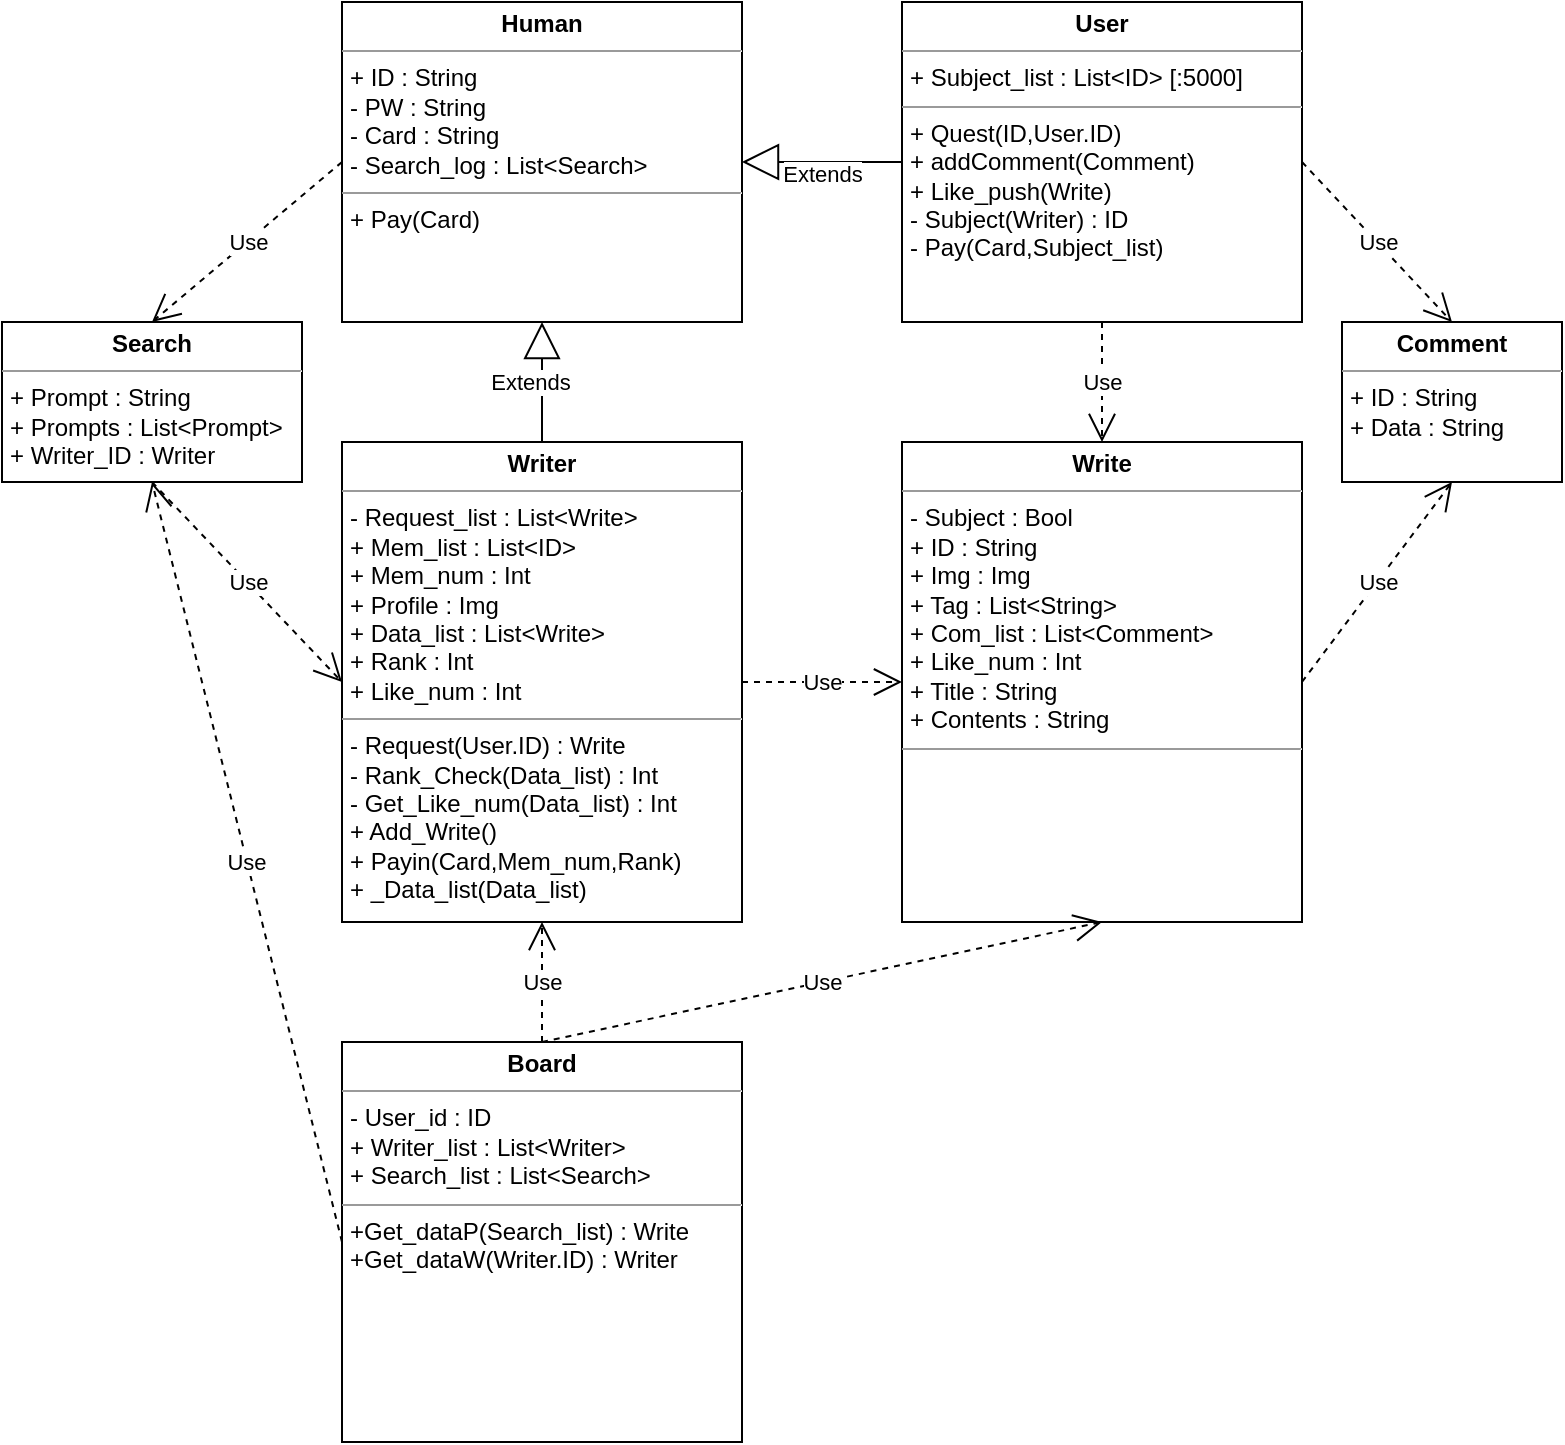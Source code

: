 <mxfile version="21.6.1" type="github">
  <diagram name="Page-1" id="c4acf3e9-155e-7222-9cf6-157b1a14988f">
    <mxGraphModel dx="28" dy="1044" grid="1" gridSize="10" guides="1" tooltips="1" connect="1" arrows="1" fold="1" page="1" pageScale="1" pageWidth="850" pageHeight="1100" background="none" math="0" shadow="0">
      <root>
        <mxCell id="0" />
        <mxCell id="1" parent="0" />
        <mxCell id="yz6DzvDI-JlZWIoidr2r-2" value="&lt;p style=&quot;margin:0px;margin-top:4px;text-align:center;&quot;&gt;&lt;b&gt;Human&lt;/b&gt;&lt;/p&gt;&lt;hr size=&quot;1&quot;&gt;&lt;p style=&quot;margin:0px;margin-left:4px;&quot;&gt;&lt;span style=&quot;background-color: initial;&quot;&gt;+ ID : String&lt;/span&gt;&lt;br&gt;&lt;/p&gt;&lt;p style=&quot;margin:0px;margin-left:4px;&quot;&gt;- PW : String&lt;/p&gt;&lt;p style=&quot;margin:0px;margin-left:4px;&quot;&gt;- Card : String&lt;/p&gt;&lt;p style=&quot;margin:0px;margin-left:4px;&quot;&gt;- Search_log : List&amp;lt;Search&amp;gt;&lt;/p&gt;&lt;hr size=&quot;1&quot;&gt;&lt;p style=&quot;margin:0px;margin-left:4px;&quot;&gt;+ Pay(Card)&lt;/p&gt;" style="verticalAlign=top;align=left;overflow=fill;fontSize=12;fontFamily=Helvetica;html=1;rounded=0;shadow=0;comic=0;labelBackgroundColor=none;strokeWidth=1" parent="1" vertex="1">
          <mxGeometry x="1040" y="200" width="200" height="160" as="geometry" />
        </mxCell>
        <mxCell id="yz6DzvDI-JlZWIoidr2r-3" value="&lt;p style=&quot;margin:0px;margin-top:4px;text-align:center;&quot;&gt;&lt;b&gt;User&lt;/b&gt;&lt;/p&gt;&lt;hr size=&quot;1&quot;&gt;&lt;p style=&quot;margin:0px;margin-left:4px;&quot;&gt;&lt;span style=&quot;background-color: initial;&quot;&gt;+ Subject_list : List&amp;lt;ID&amp;gt; [:5000]&lt;/span&gt;&lt;br&gt;&lt;/p&gt;&lt;hr size=&quot;1&quot;&gt;&lt;p style=&quot;margin:0px;margin-left:4px;&quot;&gt;+ Quest(ID,User.ID)&lt;/p&gt;&lt;p style=&quot;margin:0px;margin-left:4px;&quot;&gt;+ addComment(Comment)&lt;/p&gt;&lt;p style=&quot;margin:0px;margin-left:4px;&quot;&gt;+ Like_push(Write)&lt;/p&gt;&lt;p style=&quot;margin:0px;margin-left:4px;&quot;&gt;- Subject(Writer) : ID&lt;br&gt;&lt;/p&gt;&lt;p style=&quot;margin:0px;margin-left:4px;&quot;&gt;- Pay(Card,Subject_list)&lt;/p&gt;" style="verticalAlign=top;align=left;overflow=fill;fontSize=12;fontFamily=Helvetica;html=1;rounded=0;shadow=0;comic=0;labelBackgroundColor=none;strokeWidth=1" parent="1" vertex="1">
          <mxGeometry x="1320" y="200" width="200" height="160" as="geometry" />
        </mxCell>
        <mxCell id="yz6DzvDI-JlZWIoidr2r-4" value="&lt;p style=&quot;margin:0px;margin-top:4px;text-align:center;&quot;&gt;&lt;b&gt;Writer&lt;/b&gt;&lt;/p&gt;&lt;hr size=&quot;1&quot;&gt;&lt;p style=&quot;margin:0px;margin-left:4px;&quot;&gt;&lt;span style=&quot;background-color: initial;&quot;&gt;- Request_list : List&amp;lt;Write&amp;gt;&lt;/span&gt;&lt;/p&gt;&lt;p style=&quot;margin:0px;margin-left:4px;&quot;&gt;&lt;span style=&quot;background-color: initial;&quot;&gt;+ Mem_list : List&amp;lt;ID&amp;gt;&lt;/span&gt;&lt;/p&gt;&lt;p style=&quot;margin:0px;margin-left:4px;&quot;&gt;&lt;span style=&quot;background-color: initial;&quot;&gt;+ Mem_num : Int&lt;/span&gt;&lt;/p&gt;&lt;p style=&quot;margin:0px;margin-left:4px;&quot;&gt;&lt;span style=&quot;background-color: initial;&quot;&gt;+ Profile : Img&lt;/span&gt;&lt;/p&gt;&lt;p style=&quot;margin:0px;margin-left:4px;&quot;&gt;&lt;span style=&quot;background-color: initial;&quot;&gt;+ Data_list : List&amp;lt;Write&amp;gt;&lt;/span&gt;&lt;/p&gt;&lt;p style=&quot;margin:0px;margin-left:4px;&quot;&gt;&lt;span style=&quot;background-color: initial;&quot;&gt;+ Rank : Int&lt;/span&gt;&lt;/p&gt;&lt;p style=&quot;margin:0px;margin-left:4px;&quot;&gt;&lt;span style=&quot;background-color: initial;&quot;&gt;+ Like_num : Int&lt;/span&gt;&lt;/p&gt;&lt;hr size=&quot;1&quot;&gt;&lt;p style=&quot;margin:0px;margin-left:4px;&quot;&gt;- Request(User.ID) : Write&lt;/p&gt;&lt;p style=&quot;margin:0px;margin-left:4px;&quot;&gt;- Rank_Check(Data_list) : Int&lt;/p&gt;&lt;p style=&quot;margin:0px;margin-left:4px;&quot;&gt;- Get_Like_num(Data_list) : Int&lt;/p&gt;&lt;p style=&quot;margin:0px;margin-left:4px;&quot;&gt;+ Add_Write()&lt;/p&gt;&lt;p style=&quot;margin:0px;margin-left:4px;&quot;&gt;+ Payin(Card,Mem_num,Rank)&lt;/p&gt;&lt;p style=&quot;margin:0px;margin-left:4px;&quot;&gt;+ _Data_list(Data_list)&lt;/p&gt;" style="verticalAlign=top;align=left;overflow=fill;fontSize=12;fontFamily=Helvetica;html=1;rounded=0;shadow=0;comic=0;labelBackgroundColor=none;strokeWidth=1" parent="1" vertex="1">
          <mxGeometry x="1040" y="420" width="200" height="240" as="geometry" />
        </mxCell>
        <mxCell id="yz6DzvDI-JlZWIoidr2r-6" value="&lt;p style=&quot;margin:0px;margin-top:4px;text-align:center;&quot;&gt;&lt;b&gt;Write&lt;/b&gt;&lt;/p&gt;&lt;hr size=&quot;1&quot;&gt;&lt;p style=&quot;margin:0px;margin-left:4px;&quot;&gt;&lt;span style=&quot;background-color: initial;&quot;&gt;- Subject : Bool&lt;/span&gt;&lt;/p&gt;&lt;p style=&quot;margin:0px;margin-left:4px;&quot;&gt;&lt;span style=&quot;background-color: initial;&quot;&gt;+ ID : String&lt;/span&gt;&lt;/p&gt;&lt;p style=&quot;margin:0px;margin-left:4px;&quot;&gt;+ Img : Img&lt;/p&gt;&lt;p style=&quot;margin:0px;margin-left:4px;&quot;&gt;+ Tag : List&amp;lt;String&amp;gt;&lt;/p&gt;&lt;p style=&quot;margin:0px;margin-left:4px;&quot;&gt;+ Com_list : List&amp;lt;Comment&amp;gt;&lt;/p&gt;&lt;p style=&quot;margin:0px;margin-left:4px;&quot;&gt;+ Like_num : Int&lt;br&gt;&lt;/p&gt;&lt;p style=&quot;margin:0px;margin-left:4px;&quot;&gt;+ Title : String&lt;/p&gt;&lt;p style=&quot;margin:0px;margin-left:4px;&quot;&gt;+ Contents : String&lt;/p&gt;&lt;hr size=&quot;1&quot;&gt;&lt;p style=&quot;margin:0px;margin-left:4px;&quot;&gt;&lt;br&gt;&lt;/p&gt;" style="verticalAlign=top;align=left;overflow=fill;fontSize=12;fontFamily=Helvetica;html=1;rounded=0;shadow=0;comic=0;labelBackgroundColor=none;strokeWidth=1" parent="1" vertex="1">
          <mxGeometry x="1320" y="420" width="200" height="240" as="geometry" />
        </mxCell>
        <mxCell id="yz6DzvDI-JlZWIoidr2r-7" value="&lt;p style=&quot;margin:0px;margin-top:4px;text-align:center;&quot;&gt;&lt;b&gt;Board&lt;/b&gt;&lt;/p&gt;&lt;hr size=&quot;1&quot;&gt;&lt;p style=&quot;margin:0px;margin-left:4px;&quot;&gt;&lt;span style=&quot;background-color: initial;&quot;&gt;- User_id : ID&lt;/span&gt;&lt;/p&gt;&lt;p style=&quot;margin:0px;margin-left:4px;&quot;&gt;+ Writer_list : List&amp;lt;Writer&amp;gt;&lt;/p&gt;&lt;p style=&quot;margin:0px;margin-left:4px;&quot;&gt;+ Search_list : List&amp;lt;Search&amp;gt;&lt;/p&gt;&lt;hr size=&quot;1&quot;&gt;&lt;p style=&quot;margin:0px;margin-left:4px;&quot;&gt;+Get_dataP(Search_list) : Write&lt;/p&gt;&lt;p style=&quot;margin:0px;margin-left:4px;&quot;&gt;+Get_dataW(Writer.ID) : Writer&lt;/p&gt;" style="verticalAlign=top;align=left;overflow=fill;fontSize=12;fontFamily=Helvetica;html=1;rounded=0;shadow=0;comic=0;labelBackgroundColor=none;strokeWidth=1" parent="1" vertex="1">
          <mxGeometry x="1040" y="720" width="200" height="200" as="geometry" />
        </mxCell>
        <mxCell id="yz6DzvDI-JlZWIoidr2r-10" value="Use" style="endArrow=open;endSize=12;dashed=1;html=1;rounded=0;entryX=0;entryY=0.5;entryDx=0;entryDy=0;exitX=1;exitY=0.5;exitDx=0;exitDy=0;" parent="1" source="yz6DzvDI-JlZWIoidr2r-4" target="yz6DzvDI-JlZWIoidr2r-6" edge="1">
          <mxGeometry width="160" relative="1" as="geometry">
            <mxPoint x="1280" y="490" as="sourcePoint" />
            <mxPoint x="1380" y="844" as="targetPoint" />
          </mxGeometry>
        </mxCell>
        <mxCell id="yz6DzvDI-JlZWIoidr2r-14" value="Extends" style="endArrow=block;endSize=16;endFill=0;html=1;rounded=0;exitX=0;exitY=0.5;exitDx=0;exitDy=0;entryX=1;entryY=0.5;entryDx=0;entryDy=0;" parent="1" source="yz6DzvDI-JlZWIoidr2r-3" target="yz6DzvDI-JlZWIoidr2r-2" edge="1">
          <mxGeometry y="6" width="160" relative="1" as="geometry">
            <mxPoint x="1350" y="585" as="sourcePoint" />
            <mxPoint x="1510" y="585" as="targetPoint" />
            <mxPoint as="offset" />
          </mxGeometry>
        </mxCell>
        <mxCell id="yz6DzvDI-JlZWIoidr2r-15" value="Extends" style="endArrow=block;endSize=16;endFill=0;html=1;rounded=0;exitX=0.5;exitY=0;exitDx=0;exitDy=0;entryX=0.5;entryY=1;entryDx=0;entryDy=0;" parent="1" source="yz6DzvDI-JlZWIoidr2r-4" target="yz6DzvDI-JlZWIoidr2r-2" edge="1">
          <mxGeometry y="6" width="160" relative="1" as="geometry">
            <mxPoint x="1370" y="270" as="sourcePoint" />
            <mxPoint x="1250" y="270" as="targetPoint" />
            <mxPoint as="offset" />
          </mxGeometry>
        </mxCell>
        <mxCell id="yz6DzvDI-JlZWIoidr2r-16" value="&lt;p style=&quot;margin:0px;margin-top:4px;text-align:center;&quot;&gt;&lt;b&gt;Comment&lt;/b&gt;&lt;/p&gt;&lt;hr size=&quot;1&quot;&gt;&lt;p style=&quot;margin:0px;margin-left:4px;&quot;&gt;+ ID : String&lt;/p&gt;&lt;p style=&quot;margin:0px;margin-left:4px;&quot;&gt;+ Data : String&lt;/p&gt;" style="verticalAlign=top;align=left;overflow=fill;fontSize=12;fontFamily=Helvetica;html=1;rounded=0;shadow=0;comic=0;labelBackgroundColor=none;strokeWidth=1" parent="1" vertex="1">
          <mxGeometry x="1540" y="360" width="110" height="80" as="geometry" />
        </mxCell>
        <mxCell id="nBI1zT0xQjDD3J68BNAc-1" value="&lt;p style=&quot;margin:0px;margin-top:4px;text-align:center;&quot;&gt;&lt;b&gt;Search&lt;/b&gt;&lt;/p&gt;&lt;hr size=&quot;1&quot;&gt;&lt;p style=&quot;margin:0px;margin-left:4px;&quot;&gt;+ Prompt : String&lt;/p&gt;&lt;p style=&quot;margin:0px;margin-left:4px;&quot;&gt;+ Prompts : List&amp;lt;Prompt&amp;gt;&lt;/p&gt;&lt;p style=&quot;margin:0px;margin-left:4px;&quot;&gt;+ Writer_ID : Writer&lt;/p&gt;" style="verticalAlign=top;align=left;overflow=fill;fontSize=12;fontFamily=Helvetica;html=1;rounded=0;shadow=0;comic=0;labelBackgroundColor=none;strokeWidth=1" parent="1" vertex="1">
          <mxGeometry x="870" y="360" width="150" height="80" as="geometry" />
        </mxCell>
        <mxCell id="nBI1zT0xQjDD3J68BNAc-5" value="Use" style="endArrow=open;endSize=12;dashed=1;html=1;rounded=0;entryX=0.5;entryY=0;entryDx=0;entryDy=0;exitX=0;exitY=0.5;exitDx=0;exitDy=0;" parent="1" source="yz6DzvDI-JlZWIoidr2r-2" target="nBI1zT0xQjDD3J68BNAc-1" edge="1">
          <mxGeometry width="160" relative="1" as="geometry">
            <mxPoint x="1430" y="650" as="sourcePoint" />
            <mxPoint x="1290" y="730" as="targetPoint" />
          </mxGeometry>
        </mxCell>
        <mxCell id="nBI1zT0xQjDD3J68BNAc-7" value="Use" style="endArrow=open;endSize=12;dashed=1;html=1;rounded=0;entryX=0.5;entryY=1;entryDx=0;entryDy=0;" parent="1" target="nBI1zT0xQjDD3J68BNAc-1" edge="1">
          <mxGeometry width="160" relative="1" as="geometry">
            <mxPoint x="1040" y="820" as="sourcePoint" />
            <mxPoint x="955" y="370" as="targetPoint" />
          </mxGeometry>
        </mxCell>
        <mxCell id="nBI1zT0xQjDD3J68BNAc-8" value="Use" style="endArrow=open;endSize=12;dashed=1;html=1;rounded=0;entryX=0.5;entryY=0;entryDx=0;entryDy=0;exitX=1;exitY=0.5;exitDx=0;exitDy=0;" parent="1" source="yz6DzvDI-JlZWIoidr2r-3" target="yz6DzvDI-JlZWIoidr2r-16" edge="1">
          <mxGeometry width="160" relative="1" as="geometry">
            <mxPoint x="1060" y="280" as="sourcePoint" />
            <mxPoint x="965" y="380" as="targetPoint" />
          </mxGeometry>
        </mxCell>
        <mxCell id="nBI1zT0xQjDD3J68BNAc-9" value="Use" style="endArrow=open;endSize=12;dashed=1;html=1;rounded=0;entryX=0.5;entryY=1;entryDx=0;entryDy=0;exitX=1;exitY=0.5;exitDx=0;exitDy=0;" parent="1" source="yz6DzvDI-JlZWIoidr2r-6" target="yz6DzvDI-JlZWIoidr2r-16" edge="1">
          <mxGeometry width="160" relative="1" as="geometry">
            <mxPoint x="1070" y="290" as="sourcePoint" />
            <mxPoint x="975" y="390" as="targetPoint" />
          </mxGeometry>
        </mxCell>
        <mxCell id="nBI1zT0xQjDD3J68BNAc-10" value="Use" style="endArrow=open;endSize=12;dashed=1;html=1;rounded=0;entryX=0.5;entryY=1;entryDx=0;entryDy=0;exitX=0.5;exitY=0;exitDx=0;exitDy=0;" parent="1" source="yz6DzvDI-JlZWIoidr2r-7" target="yz6DzvDI-JlZWIoidr2r-6" edge="1">
          <mxGeometry width="160" relative="1" as="geometry">
            <mxPoint x="1435" y="700" as="sourcePoint" />
            <mxPoint x="1340" y="800" as="targetPoint" />
          </mxGeometry>
        </mxCell>
        <mxCell id="nBI1zT0xQjDD3J68BNAc-11" value="Use" style="endArrow=open;endSize=12;dashed=1;html=1;rounded=0;entryX=0.5;entryY=1;entryDx=0;entryDy=0;exitX=0.5;exitY=0;exitDx=0;exitDy=0;" parent="1" source="yz6DzvDI-JlZWIoidr2r-7" target="yz6DzvDI-JlZWIoidr2r-4" edge="1">
          <mxGeometry width="160" relative="1" as="geometry">
            <mxPoint x="1445" y="710" as="sourcePoint" />
            <mxPoint x="1350" y="810" as="targetPoint" />
          </mxGeometry>
        </mxCell>
        <mxCell id="nBI1zT0xQjDD3J68BNAc-12" value="Use" style="endArrow=open;endSize=12;dashed=1;html=1;rounded=0;entryX=0.5;entryY=0;entryDx=0;entryDy=0;exitX=0.5;exitY=1;exitDx=0;exitDy=0;" parent="1" source="yz6DzvDI-JlZWIoidr2r-3" target="yz6DzvDI-JlZWIoidr2r-6" edge="1">
          <mxGeometry width="160" relative="1" as="geometry">
            <mxPoint x="1250" y="390" as="sourcePoint" />
            <mxPoint x="1330" y="390" as="targetPoint" />
          </mxGeometry>
        </mxCell>
        <mxCell id="nBI1zT0xQjDD3J68BNAc-14" value="Use" style="endArrow=open;endSize=12;dashed=1;html=1;rounded=0;entryX=0;entryY=0.5;entryDx=0;entryDy=0;exitX=0.5;exitY=1;exitDx=0;exitDy=0;" parent="1" source="nBI1zT0xQjDD3J68BNAc-1" target="yz6DzvDI-JlZWIoidr2r-4" edge="1">
          <mxGeometry width="160" relative="1" as="geometry">
            <mxPoint x="1050" y="270" as="sourcePoint" />
            <mxPoint x="955" y="370" as="targetPoint" />
          </mxGeometry>
        </mxCell>
      </root>
    </mxGraphModel>
  </diagram>
</mxfile>
